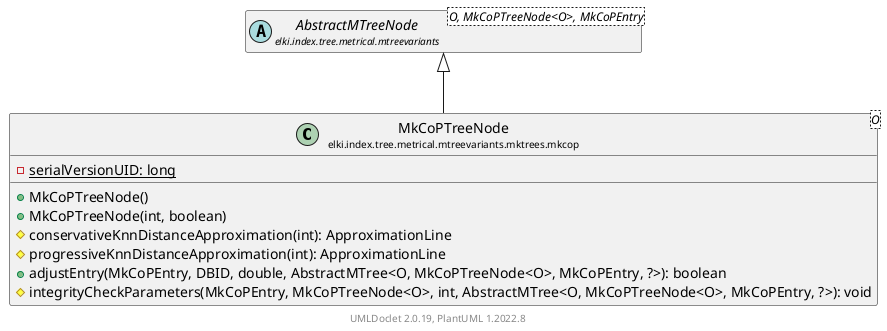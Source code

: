 @startuml
    remove .*\.(Instance|Par|Parameterizer|Factory)$
    set namespaceSeparator none
    hide empty fields
    hide empty methods

    class "<size:14>MkCoPTreeNode\n<size:10>elki.index.tree.metrical.mtreevariants.mktrees.mkcop" as elki.index.tree.metrical.mtreevariants.mktrees.mkcop.MkCoPTreeNode<O> [[MkCoPTreeNode.html]] {
        {static} -serialVersionUID: long
        +MkCoPTreeNode()
        +MkCoPTreeNode(int, boolean)
        #conservativeKnnDistanceApproximation(int): ApproximationLine
        #progressiveKnnDistanceApproximation(int): ApproximationLine
        +adjustEntry(MkCoPEntry, DBID, double, AbstractMTree<O, MkCoPTreeNode<O>, MkCoPEntry, ?>): boolean
        #integrityCheckParameters(MkCoPEntry, MkCoPTreeNode<O>, int, AbstractMTree<O, MkCoPTreeNode<O>, MkCoPEntry, ?>): void
    }

    abstract class "<size:14>AbstractMTreeNode\n<size:10>elki.index.tree.metrical.mtreevariants" as elki.index.tree.metrical.mtreevariants.AbstractMTreeNode<O, MkCoPTreeNode<O>, MkCoPEntry> [[../../AbstractMTreeNode.html]]

    elki.index.tree.metrical.mtreevariants.AbstractMTreeNode <|-- elki.index.tree.metrical.mtreevariants.mktrees.mkcop.MkCoPTreeNode

    center footer UMLDoclet 2.0.19, PlantUML 1.2022.8
@enduml
